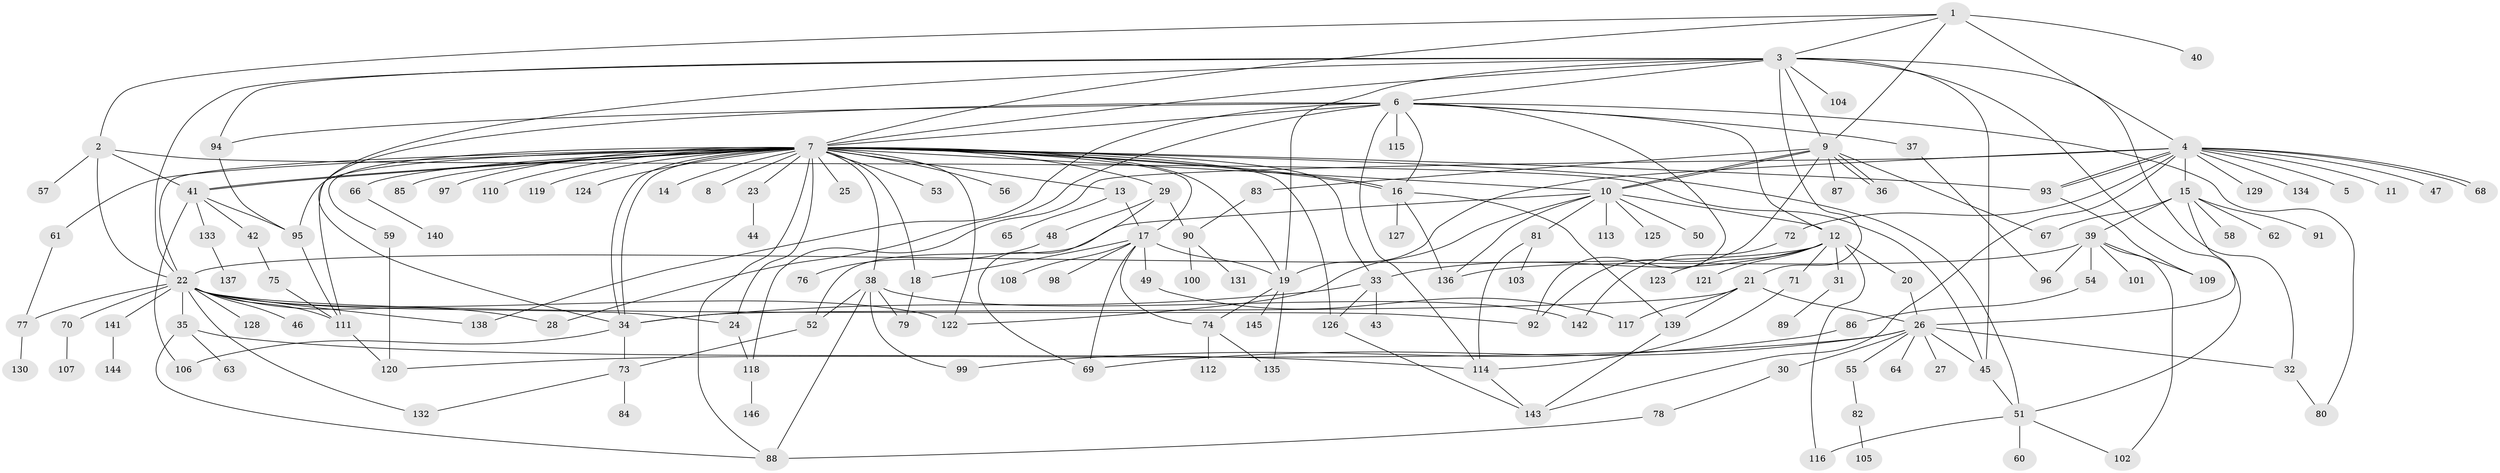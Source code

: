 // coarse degree distribution, {5: 0.06818181818181818, 4: 0.07954545454545454, 12: 0.011363636363636364, 13: 0.022727272727272728, 1: 0.38636363636363635, 9: 0.045454545454545456, 34: 0.011363636363636364, 7: 0.022727272727272728, 2: 0.17045454545454544, 6: 0.045454545454545456, 8: 0.011363636363636364, 3: 0.11363636363636363, 10: 0.011363636363636364}
// Generated by graph-tools (version 1.1) at 2025/50/03/04/25 22:50:32]
// undirected, 146 vertices, 228 edges
graph export_dot {
  node [color=gray90,style=filled];
  1;
  2;
  3;
  4;
  5;
  6;
  7;
  8;
  9;
  10;
  11;
  12;
  13;
  14;
  15;
  16;
  17;
  18;
  19;
  20;
  21;
  22;
  23;
  24;
  25;
  26;
  27;
  28;
  29;
  30;
  31;
  32;
  33;
  34;
  35;
  36;
  37;
  38;
  39;
  40;
  41;
  42;
  43;
  44;
  45;
  46;
  47;
  48;
  49;
  50;
  51;
  52;
  53;
  54;
  55;
  56;
  57;
  58;
  59;
  60;
  61;
  62;
  63;
  64;
  65;
  66;
  67;
  68;
  69;
  70;
  71;
  72;
  73;
  74;
  75;
  76;
  77;
  78;
  79;
  80;
  81;
  82;
  83;
  84;
  85;
  86;
  87;
  88;
  89;
  90;
  91;
  92;
  93;
  94;
  95;
  96;
  97;
  98;
  99;
  100;
  101;
  102;
  103;
  104;
  105;
  106;
  107;
  108;
  109;
  110;
  111;
  112;
  113;
  114;
  115;
  116;
  117;
  118;
  119;
  120;
  121;
  122;
  123;
  124;
  125;
  126;
  127;
  128;
  129;
  130;
  131;
  132;
  133;
  134;
  135;
  136;
  137;
  138;
  139;
  140;
  141;
  142;
  143;
  144;
  145;
  146;
  1 -- 2;
  1 -- 3;
  1 -- 4;
  1 -- 7;
  1 -- 9;
  1 -- 40;
  2 -- 22;
  2 -- 41;
  2 -- 45;
  2 -- 57;
  3 -- 6;
  3 -- 7;
  3 -- 9;
  3 -- 19;
  3 -- 21;
  3 -- 22;
  3 -- 32;
  3 -- 34;
  3 -- 45;
  3 -- 51;
  3 -- 94;
  3 -- 104;
  4 -- 5;
  4 -- 11;
  4 -- 15;
  4 -- 19;
  4 -- 47;
  4 -- 68;
  4 -- 68;
  4 -- 72;
  4 -- 93;
  4 -- 93;
  4 -- 118;
  4 -- 129;
  4 -- 134;
  4 -- 143;
  6 -- 7;
  6 -- 12;
  6 -- 16;
  6 -- 28;
  6 -- 37;
  6 -- 80;
  6 -- 92;
  6 -- 94;
  6 -- 111;
  6 -- 114;
  6 -- 115;
  6 -- 138;
  7 -- 8;
  7 -- 10;
  7 -- 13;
  7 -- 14;
  7 -- 16;
  7 -- 16;
  7 -- 17;
  7 -- 18;
  7 -- 19;
  7 -- 22;
  7 -- 23;
  7 -- 24;
  7 -- 25;
  7 -- 29;
  7 -- 33;
  7 -- 34;
  7 -- 34;
  7 -- 38;
  7 -- 41;
  7 -- 41;
  7 -- 51;
  7 -- 53;
  7 -- 56;
  7 -- 59;
  7 -- 61;
  7 -- 66;
  7 -- 85;
  7 -- 88;
  7 -- 93;
  7 -- 95;
  7 -- 97;
  7 -- 110;
  7 -- 119;
  7 -- 122;
  7 -- 124;
  7 -- 126;
  9 -- 10;
  9 -- 10;
  9 -- 36;
  9 -- 36;
  9 -- 67;
  9 -- 83;
  9 -- 87;
  9 -- 92;
  10 -- 12;
  10 -- 50;
  10 -- 52;
  10 -- 81;
  10 -- 113;
  10 -- 122;
  10 -- 125;
  10 -- 136;
  12 -- 20;
  12 -- 22;
  12 -- 31;
  12 -- 33;
  12 -- 71;
  12 -- 116;
  12 -- 121;
  12 -- 123;
  13 -- 17;
  13 -- 65;
  15 -- 26;
  15 -- 39;
  15 -- 58;
  15 -- 62;
  15 -- 67;
  15 -- 91;
  16 -- 127;
  16 -- 136;
  16 -- 139;
  17 -- 18;
  17 -- 19;
  17 -- 49;
  17 -- 69;
  17 -- 74;
  17 -- 98;
  17 -- 108;
  18 -- 79;
  19 -- 74;
  19 -- 135;
  19 -- 145;
  20 -- 26;
  21 -- 26;
  21 -- 34;
  21 -- 117;
  21 -- 139;
  22 -- 24;
  22 -- 28;
  22 -- 35;
  22 -- 46;
  22 -- 70;
  22 -- 77;
  22 -- 92;
  22 -- 111;
  22 -- 122;
  22 -- 128;
  22 -- 132;
  22 -- 138;
  22 -- 141;
  23 -- 44;
  24 -- 118;
  26 -- 27;
  26 -- 30;
  26 -- 32;
  26 -- 45;
  26 -- 55;
  26 -- 64;
  26 -- 69;
  26 -- 120;
  29 -- 48;
  29 -- 69;
  29 -- 90;
  30 -- 78;
  31 -- 89;
  32 -- 80;
  33 -- 34;
  33 -- 43;
  33 -- 126;
  34 -- 73;
  34 -- 106;
  35 -- 63;
  35 -- 88;
  35 -- 114;
  37 -- 96;
  38 -- 52;
  38 -- 79;
  38 -- 88;
  38 -- 99;
  38 -- 142;
  39 -- 54;
  39 -- 96;
  39 -- 101;
  39 -- 102;
  39 -- 109;
  39 -- 136;
  41 -- 42;
  41 -- 95;
  41 -- 106;
  41 -- 133;
  42 -- 75;
  45 -- 51;
  48 -- 76;
  49 -- 117;
  51 -- 60;
  51 -- 102;
  51 -- 116;
  52 -- 73;
  54 -- 86;
  55 -- 82;
  59 -- 120;
  61 -- 77;
  66 -- 140;
  70 -- 107;
  71 -- 114;
  72 -- 142;
  73 -- 84;
  73 -- 132;
  74 -- 112;
  74 -- 135;
  75 -- 111;
  77 -- 130;
  78 -- 88;
  81 -- 103;
  81 -- 114;
  82 -- 105;
  83 -- 90;
  86 -- 99;
  90 -- 100;
  90 -- 131;
  93 -- 109;
  94 -- 95;
  95 -- 111;
  111 -- 120;
  114 -- 143;
  118 -- 146;
  126 -- 143;
  133 -- 137;
  139 -- 143;
  141 -- 144;
}
